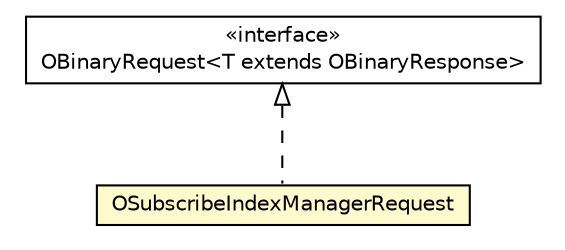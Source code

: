 #!/usr/local/bin/dot
#
# Class diagram 
# Generated by UMLGraph version R5_6-24-gf6e263 (http://www.umlgraph.org/)
#

digraph G {
	edge [fontname="Helvetica",fontsize=10,labelfontname="Helvetica",labelfontsize=10];
	node [fontname="Helvetica",fontsize=10,shape=plaintext];
	nodesep=0.25;
	ranksep=0.5;
	// com.orientechnologies.orient.client.remote.OBinaryRequest<T extends com.orientechnologies.orient.client.remote.OBinaryResponse>
	c7363132 [label=<<table title="com.orientechnologies.orient.client.remote.OBinaryRequest" border="0" cellborder="1" cellspacing="0" cellpadding="2" port="p" href="../OBinaryRequest.html">
		<tr><td><table border="0" cellspacing="0" cellpadding="1">
<tr><td align="center" balign="center"> &#171;interface&#187; </td></tr>
<tr><td align="center" balign="center"> OBinaryRequest&lt;T extends OBinaryResponse&gt; </td></tr>
		</table></td></tr>
		</table>>, URL="../OBinaryRequest.html", fontname="Helvetica", fontcolor="black", fontsize=10.0];
	// com.orientechnologies.orient.client.remote.message.OSubscribeIndexManagerRequest
	c7363170 [label=<<table title="com.orientechnologies.orient.client.remote.message.OSubscribeIndexManagerRequest" border="0" cellborder="1" cellspacing="0" cellpadding="2" port="p" bgcolor="lemonChiffon" href="./OSubscribeIndexManagerRequest.html">
		<tr><td><table border="0" cellspacing="0" cellpadding="1">
<tr><td align="center" balign="center"> OSubscribeIndexManagerRequest </td></tr>
		</table></td></tr>
		</table>>, URL="./OSubscribeIndexManagerRequest.html", fontname="Helvetica", fontcolor="black", fontsize=10.0];
	//com.orientechnologies.orient.client.remote.message.OSubscribeIndexManagerRequest implements com.orientechnologies.orient.client.remote.OBinaryRequest<T extends com.orientechnologies.orient.client.remote.OBinaryResponse>
	c7363132:p -> c7363170:p [dir=back,arrowtail=empty,style=dashed];
}

